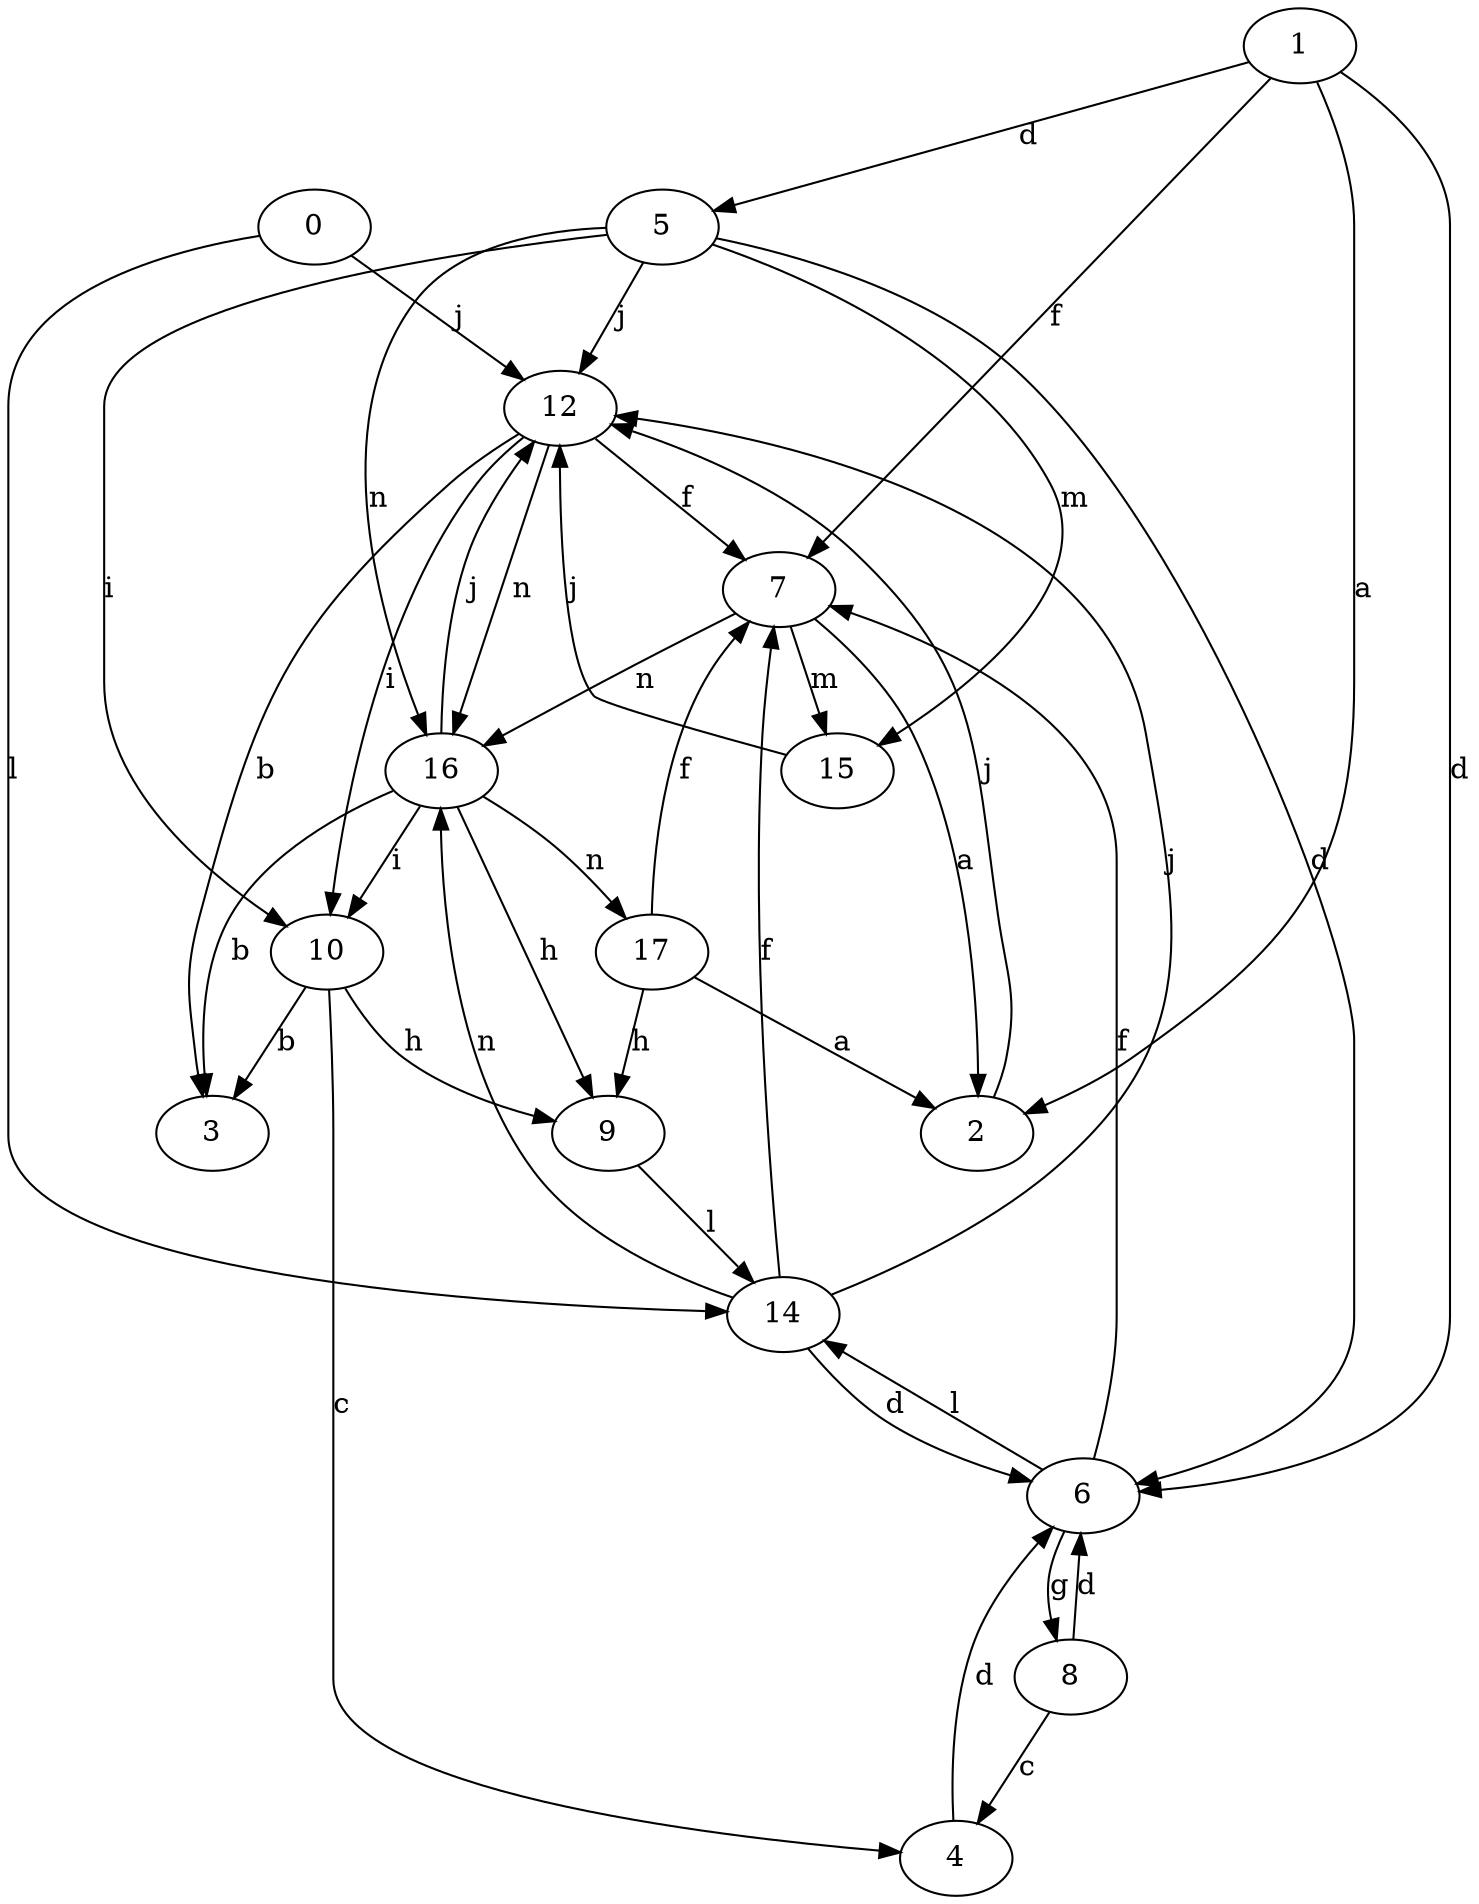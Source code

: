 strict digraph  {
0;
1;
2;
3;
4;
5;
6;
7;
8;
9;
10;
12;
14;
15;
16;
17;
0 -> 12  [label=j];
0 -> 14  [label=l];
1 -> 2  [label=a];
1 -> 5  [label=d];
1 -> 6  [label=d];
1 -> 7  [label=f];
2 -> 12  [label=j];
4 -> 6  [label=d];
5 -> 6  [label=d];
5 -> 10  [label=i];
5 -> 12  [label=j];
5 -> 15  [label=m];
5 -> 16  [label=n];
6 -> 7  [label=f];
6 -> 8  [label=g];
6 -> 14  [label=l];
7 -> 2  [label=a];
7 -> 15  [label=m];
7 -> 16  [label=n];
8 -> 4  [label=c];
8 -> 6  [label=d];
9 -> 14  [label=l];
10 -> 3  [label=b];
10 -> 4  [label=c];
10 -> 9  [label=h];
12 -> 3  [label=b];
12 -> 7  [label=f];
12 -> 10  [label=i];
12 -> 16  [label=n];
14 -> 6  [label=d];
14 -> 7  [label=f];
14 -> 12  [label=j];
14 -> 16  [label=n];
15 -> 12  [label=j];
16 -> 3  [label=b];
16 -> 9  [label=h];
16 -> 10  [label=i];
16 -> 12  [label=j];
16 -> 17  [label=n];
17 -> 2  [label=a];
17 -> 7  [label=f];
17 -> 9  [label=h];
}
